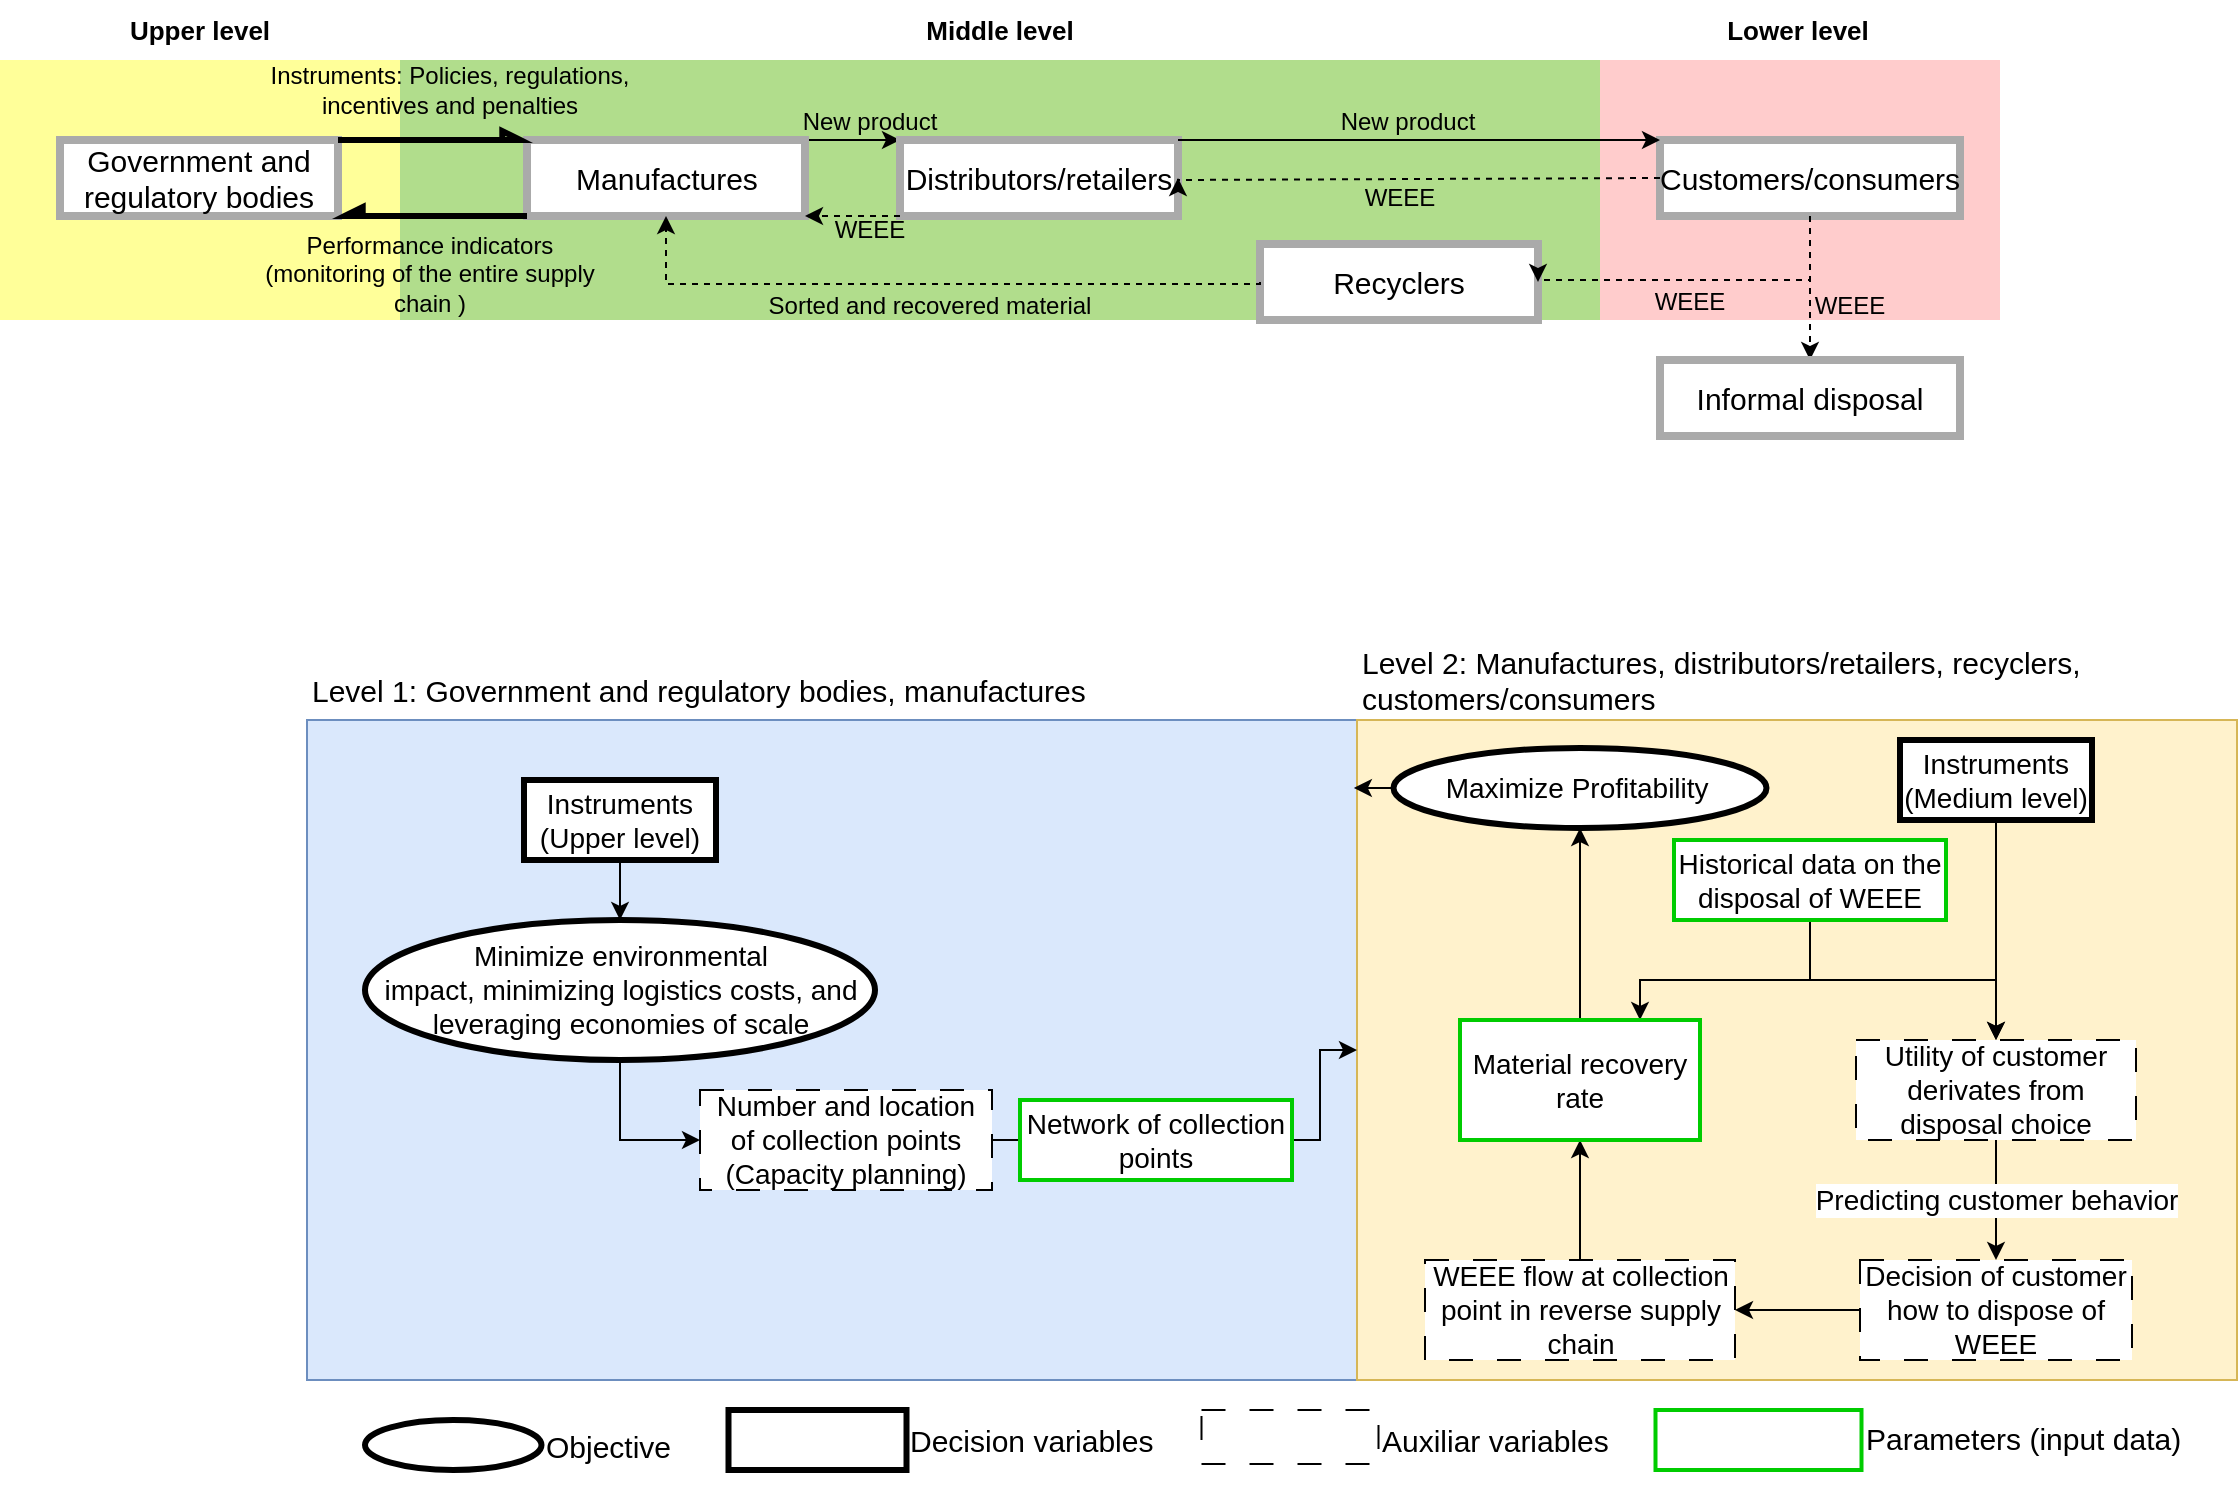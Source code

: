 <mxfile version="24.8.2">
  <diagram name="Seite-1" id="4qPFMpWYrZXkH0cgYJul">
    <mxGraphModel dx="1077" dy="618" grid="1" gridSize="10" guides="1" tooltips="1" connect="1" arrows="1" fold="1" page="1" pageScale="1" pageWidth="827" pageHeight="1169" math="0" shadow="0">
      <root>
        <mxCell id="0" />
        <mxCell id="1" parent="0" />
        <mxCell id="aP6iwZflRNog6oREVvGN-65" value="" style="rounded=0;whiteSpace=wrap;html=1;strokeColor=#6c8ebf;fillColor=#dae8fc;fontSize=14;" vertex="1" parent="1">
          <mxGeometry x="183.5" y="630" width="525" height="330" as="geometry" />
        </mxCell>
        <mxCell id="aP6iwZflRNog6oREVvGN-66" value="" style="rounded=0;whiteSpace=wrap;html=1;strokeColor=#d6b656;fillColor=#fff2cc;fontSize=14;" vertex="1" parent="1">
          <mxGeometry x="708.5" y="630" width="440" height="330" as="geometry" />
        </mxCell>
        <mxCell id="aP6iwZflRNog6oREVvGN-31" value="" style="rounded=0;whiteSpace=wrap;html=1;strokeColor=none;fillColor=#FFCCCC;" vertex="1" parent="1">
          <mxGeometry x="827" y="300" width="203" height="130" as="geometry" />
        </mxCell>
        <mxCell id="aP6iwZflRNog6oREVvGN-33" value="" style="rounded=0;whiteSpace=wrap;html=1;strokeColor=none;fillColor=#b1dd8c;" vertex="1" parent="1">
          <mxGeometry x="230" y="300" width="600" height="130" as="geometry" />
        </mxCell>
        <mxCell id="aP6iwZflRNog6oREVvGN-35" value="" style="rounded=0;whiteSpace=wrap;html=1;strokeColor=none;fillColor=#FFFF99;" vertex="1" parent="1">
          <mxGeometry x="30" y="300" width="200" height="130" as="geometry" />
        </mxCell>
        <mxCell id="aP6iwZflRNog6oREVvGN-1" value="Government and regulatory bodies" style="rounded=0;whiteSpace=wrap;html=1;fontSize=15;strokeColor=#aaaaaa;strokeWidth=4;" vertex="1" parent="1">
          <mxGeometry x="60" y="340" width="139" height="38" as="geometry" />
        </mxCell>
        <mxCell id="aP6iwZflRNog6oREVvGN-10" value="" style="edgeStyle=orthogonalEdgeStyle;rounded=0;orthogonalLoop=1;jettySize=auto;html=1;entryX=0;entryY=0;entryDx=0;entryDy=0;exitX=1;exitY=0;exitDx=0;exitDy=0;" edge="1" parent="1" source="aP6iwZflRNog6oREVvGN-2" target="aP6iwZflRNog6oREVvGN-3">
          <mxGeometry relative="1" as="geometry">
            <Array as="points">
              <mxPoint x="450" y="340" />
              <mxPoint x="450" y="340" />
            </Array>
          </mxGeometry>
        </mxCell>
        <mxCell id="aP6iwZflRNog6oREVvGN-2" value="Manufactures" style="rounded=0;whiteSpace=wrap;html=1;fontSize=15;strokeColor=#aaaaaa;strokeWidth=4;" vertex="1" parent="1">
          <mxGeometry x="293.5" y="340" width="139" height="38" as="geometry" />
        </mxCell>
        <mxCell id="aP6iwZflRNog6oREVvGN-3" value="Distributors/retailers" style="rounded=0;whiteSpace=wrap;html=1;fontSize=15;strokeColor=#aaaaaa;strokeWidth=4;" vertex="1" parent="1">
          <mxGeometry x="480" y="340" width="139" height="38" as="geometry" />
        </mxCell>
        <mxCell id="aP6iwZflRNog6oREVvGN-4" value="Recyclers" style="rounded=0;whiteSpace=wrap;html=1;fontSize=15;strokeColor=#AAAAAA;strokeWidth=4;" vertex="1" parent="1">
          <mxGeometry x="660" y="392" width="139" height="38" as="geometry" />
        </mxCell>
        <mxCell id="aP6iwZflRNog6oREVvGN-39" style="edgeStyle=orthogonalEdgeStyle;rounded=0;orthogonalLoop=1;jettySize=auto;html=1;dashed=1;" edge="1" parent="1" source="aP6iwZflRNog6oREVvGN-5" target="aP6iwZflRNog6oREVvGN-37">
          <mxGeometry relative="1" as="geometry" />
        </mxCell>
        <mxCell id="aP6iwZflRNog6oREVvGN-5" value="Customers/consumers" style="rounded=0;whiteSpace=wrap;html=1;fontSize=15;strokeColor=#AAAAAA;strokeWidth=4;" vertex="1" parent="1">
          <mxGeometry x="860" y="340" width="150" height="38" as="geometry" />
        </mxCell>
        <mxCell id="aP6iwZflRNog6oREVvGN-7" value="" style="edgeStyle=orthogonalEdgeStyle;rounded=0;orthogonalLoop=1;jettySize=auto;html=1;strokeWidth=3;endArrow=none;endFill=0;entryX=0;entryY=1;entryDx=0;entryDy=0;exitX=1;exitY=1;exitDx=0;exitDy=0;startArrow=async;startFill=1;" edge="1" parent="1" source="aP6iwZflRNog6oREVvGN-1" target="aP6iwZflRNog6oREVvGN-2">
          <mxGeometry relative="1" as="geometry">
            <mxPoint x="250" y="351" as="sourcePoint" />
            <mxPoint x="304.0" y="351" as="targetPoint" />
            <Array as="points">
              <mxPoint x="270" y="378" />
              <mxPoint x="270" y="378" />
            </Array>
          </mxGeometry>
        </mxCell>
        <mxCell id="aP6iwZflRNog6oREVvGN-8" value="" style="edgeStyle=orthogonalEdgeStyle;rounded=0;orthogonalLoop=1;jettySize=auto;html=1;strokeWidth=3;endArrow=async;endFill=0;entryX=0;entryY=0;entryDx=0;entryDy=0;exitX=1;exitY=0;exitDx=0;exitDy=0;" edge="1" parent="1" source="aP6iwZflRNog6oREVvGN-1" target="aP6iwZflRNog6oREVvGN-2">
          <mxGeometry relative="1" as="geometry">
            <mxPoint x="250" y="380" as="sourcePoint" />
            <mxPoint x="304" y="380" as="targetPoint" />
            <Array as="points">
              <mxPoint x="270" y="340" />
              <mxPoint x="270" y="340" />
            </Array>
          </mxGeometry>
        </mxCell>
        <mxCell id="aP6iwZflRNog6oREVvGN-13" value="" style="edgeStyle=orthogonalEdgeStyle;rounded=0;orthogonalLoop=1;jettySize=auto;html=1;entryX=1;entryY=1;entryDx=0;entryDy=0;dashed=1;exitX=0;exitY=1;exitDx=0;exitDy=0;" edge="1" parent="1" source="aP6iwZflRNog6oREVvGN-3" target="aP6iwZflRNog6oREVvGN-2">
          <mxGeometry relative="1" as="geometry">
            <mxPoint x="480" y="420" as="sourcePoint" />
            <mxPoint x="427.5" y="398" as="targetPoint" />
            <Array as="points">
              <mxPoint x="450" y="378" />
              <mxPoint x="450" y="378" />
            </Array>
          </mxGeometry>
        </mxCell>
        <mxCell id="aP6iwZflRNog6oREVvGN-17" value="" style="edgeStyle=orthogonalEdgeStyle;rounded=0;orthogonalLoop=1;jettySize=auto;html=1;entryX=1;entryY=0.5;entryDx=0;entryDy=0;dashed=1;exitX=0;exitY=0.5;exitDx=0;exitDy=0;" edge="1" parent="1" source="aP6iwZflRNog6oREVvGN-5" target="aP6iwZflRNog6oREVvGN-3">
          <mxGeometry relative="1" as="geometry">
            <mxPoint x="490" y="388" as="sourcePoint" />
            <mxPoint x="438" y="388" as="targetPoint" />
            <Array as="points">
              <mxPoint x="860" y="360" />
            </Array>
          </mxGeometry>
        </mxCell>
        <mxCell id="aP6iwZflRNog6oREVvGN-18" value="Instruments: Policies, regulations, incentives and penalties" style="text;html=1;align=center;verticalAlign=middle;whiteSpace=wrap;rounded=0;" vertex="1" parent="1">
          <mxGeometry x="160" y="300" width="190" height="30" as="geometry" />
        </mxCell>
        <mxCell id="aP6iwZflRNog6oREVvGN-19" value="New product" style="text;html=1;align=center;verticalAlign=middle;whiteSpace=wrap;rounded=0;" vertex="1" parent="1">
          <mxGeometry x="400" y="316" width="130" height="30" as="geometry" />
        </mxCell>
        <mxCell id="aP6iwZflRNog6oREVvGN-20" value="New product" style="text;html=1;align=center;verticalAlign=middle;whiteSpace=wrap;rounded=0;" vertex="1" parent="1">
          <mxGeometry x="669" y="316" width="130" height="30" as="geometry" />
        </mxCell>
        <mxCell id="aP6iwZflRNog6oREVvGN-21" value="WEEE" style="text;html=1;align=center;verticalAlign=middle;whiteSpace=wrap;rounded=0;" vertex="1" parent="1">
          <mxGeometry x="810" y="406" width="130" height="30" as="geometry" />
        </mxCell>
        <mxCell id="aP6iwZflRNog6oREVvGN-22" value="WEEE" style="text;html=1;align=center;verticalAlign=middle;whiteSpace=wrap;rounded=0;" vertex="1" parent="1">
          <mxGeometry x="400" y="370" width="130" height="30" as="geometry" />
        </mxCell>
        <mxCell id="aP6iwZflRNog6oREVvGN-24" value="" style="edgeStyle=orthogonalEdgeStyle;rounded=0;orthogonalLoop=1;jettySize=auto;html=1;entryX=0;entryY=0;entryDx=0;entryDy=0;exitX=1;exitY=0;exitDx=0;exitDy=0;" edge="1" parent="1" source="aP6iwZflRNog6oREVvGN-3" target="aP6iwZflRNog6oREVvGN-5">
          <mxGeometry relative="1" as="geometry">
            <mxPoint x="629" y="350" as="sourcePoint" />
            <mxPoint x="670" y="350" as="targetPoint" />
            <Array as="points">
              <mxPoint x="740" y="340" />
              <mxPoint x="740" y="340" />
            </Array>
          </mxGeometry>
        </mxCell>
        <mxCell id="aP6iwZflRNog6oREVvGN-25" value="" style="edgeStyle=orthogonalEdgeStyle;rounded=0;orthogonalLoop=1;jettySize=auto;html=1;entryX=1;entryY=0.5;entryDx=0;entryDy=0;dashed=1;exitX=0.5;exitY=1;exitDx=0;exitDy=0;" edge="1" parent="1" source="aP6iwZflRNog6oREVvGN-5" target="aP6iwZflRNog6oREVvGN-4">
          <mxGeometry relative="1" as="geometry">
            <mxPoint x="670" y="388" as="sourcePoint" />
            <mxPoint x="629" y="388" as="targetPoint" />
            <Array as="points">
              <mxPoint x="935" y="410" />
            </Array>
          </mxGeometry>
        </mxCell>
        <mxCell id="aP6iwZflRNog6oREVvGN-26" value="WEEE" style="text;html=1;align=center;verticalAlign=middle;whiteSpace=wrap;rounded=0;" vertex="1" parent="1">
          <mxGeometry x="664.5" y="354" width="130" height="30" as="geometry" />
        </mxCell>
        <mxCell id="aP6iwZflRNog6oREVvGN-27" value="" style="edgeStyle=orthogonalEdgeStyle;rounded=0;orthogonalLoop=1;jettySize=auto;html=1;dashed=1;exitX=0;exitY=0.5;exitDx=0;exitDy=0;entryX=0.5;entryY=1;entryDx=0;entryDy=0;" edge="1" parent="1" source="aP6iwZflRNog6oREVvGN-4" target="aP6iwZflRNog6oREVvGN-2">
          <mxGeometry relative="1" as="geometry">
            <mxPoint x="620" y="430" as="sourcePoint" />
            <mxPoint x="363" y="380" as="targetPoint" />
            <Array as="points">
              <mxPoint x="660" y="412" />
              <mxPoint x="363" y="412" />
            </Array>
          </mxGeometry>
        </mxCell>
        <mxCell id="aP6iwZflRNog6oREVvGN-28" value="&lt;p style=&quot;text-align: start;&quot;&gt;Sorted and recovered material&lt;/p&gt;" style="text;html=1;align=center;verticalAlign=middle;whiteSpace=wrap;rounded=0;" vertex="1" parent="1">
          <mxGeometry x="380" y="408" width="230" height="30" as="geometry" />
        </mxCell>
        <mxCell id="aP6iwZflRNog6oREVvGN-29" value="&lt;p style=&quot;&quot;&gt;Performance indicators (monitoring of the entire supply chain )&lt;/p&gt;" style="text;html=1;align=center;verticalAlign=middle;whiteSpace=wrap;rounded=0;" vertex="1" parent="1">
          <mxGeometry x="160" y="392" width="170" height="30" as="geometry" />
        </mxCell>
        <mxCell id="aP6iwZflRNog6oREVvGN-32" value="Lower level" style="text;html=1;align=center;verticalAlign=middle;whiteSpace=wrap;rounded=0;fontStyle=1;fontSize=13;" vertex="1" parent="1">
          <mxGeometry x="863.5" y="270" width="130" height="30" as="geometry" />
        </mxCell>
        <mxCell id="aP6iwZflRNog6oREVvGN-34" value="Middle level" style="text;html=1;align=center;verticalAlign=middle;whiteSpace=wrap;rounded=0;fontStyle=1;fontSize=13;" vertex="1" parent="1">
          <mxGeometry x="465" y="270" width="130" height="30" as="geometry" />
        </mxCell>
        <mxCell id="aP6iwZflRNog6oREVvGN-36" value="Upper level" style="text;html=1;align=center;verticalAlign=middle;whiteSpace=wrap;rounded=0;fontSize=13;fontStyle=1" vertex="1" parent="1">
          <mxGeometry x="65" y="270" width="130" height="30" as="geometry" />
        </mxCell>
        <mxCell id="aP6iwZflRNog6oREVvGN-37" value="Informal disposal" style="rounded=0;whiteSpace=wrap;html=1;fontSize=15;strokeColor=#AAAAAA;strokeWidth=4;" vertex="1" parent="1">
          <mxGeometry x="860" y="450" width="150" height="38" as="geometry" />
        </mxCell>
        <mxCell id="aP6iwZflRNog6oREVvGN-40" value="WEEE" style="text;html=1;align=center;verticalAlign=middle;whiteSpace=wrap;rounded=0;" vertex="1" parent="1">
          <mxGeometry x="890" y="408" width="130" height="30" as="geometry" />
        </mxCell>
        <mxCell id="aP6iwZflRNog6oREVvGN-45" value="" style="edgeStyle=orthogonalEdgeStyle;rounded=0;orthogonalLoop=1;jettySize=auto;html=1;fontSize=14;" edge="1" parent="1" source="aP6iwZflRNog6oREVvGN-41" target="aP6iwZflRNog6oREVvGN-42">
          <mxGeometry relative="1" as="geometry" />
        </mxCell>
        <mxCell id="aP6iwZflRNog6oREVvGN-41" value="Instruments&lt;div style=&quot;font-size: 14px;&quot;&gt;(Upper level)&lt;/div&gt;" style="rounded=0;whiteSpace=wrap;html=1;fontSize=14;strokeWidth=3;" vertex="1" parent="1">
          <mxGeometry x="292" y="660" width="96" height="40" as="geometry" />
        </mxCell>
        <mxCell id="aP6iwZflRNog6oREVvGN-46" value="" style="edgeStyle=orthogonalEdgeStyle;rounded=0;orthogonalLoop=1;jettySize=auto;html=1;entryX=0;entryY=0.5;entryDx=0;entryDy=0;fontSize=14;" edge="1" parent="1" source="aP6iwZflRNog6oREVvGN-42" target="aP6iwZflRNog6oREVvGN-43">
          <mxGeometry relative="1" as="geometry">
            <Array as="points">
              <mxPoint x="340" y="840" />
            </Array>
          </mxGeometry>
        </mxCell>
        <mxCell id="aP6iwZflRNog6oREVvGN-42" value="&lt;p style=&quot;font-size: 14px;&quot;&gt;Minimize environmental impact,&amp;nbsp;minimizing logistics costs, and leveraging economies of scale&lt;/p&gt;" style="ellipse;whiteSpace=wrap;html=1;align=center;fontSize=14;strokeWidth=3;" vertex="1" parent="1">
          <mxGeometry x="212.5" y="730" width="255" height="70" as="geometry" />
        </mxCell>
        <mxCell id="aP6iwZflRNog6oREVvGN-47" value="" style="edgeStyle=orthogonalEdgeStyle;rounded=0;orthogonalLoop=1;jettySize=auto;html=1;endArrow=none;endFill=0;exitX=1;exitY=0.5;exitDx=0;exitDy=0;fontSize=14;" edge="1" parent="1" source="aP6iwZflRNog6oREVvGN-43" target="aP6iwZflRNog6oREVvGN-44">
          <mxGeometry relative="1" as="geometry">
            <Array as="points">
              <mxPoint x="550" y="840" />
              <mxPoint x="550" y="840" />
            </Array>
          </mxGeometry>
        </mxCell>
        <mxCell id="aP6iwZflRNog6oREVvGN-43" value="Number and location of collection points (Capacity planning)" style="rounded=0;whiteSpace=wrap;html=1;dashed=1;dashPattern=12 12;fontSize=14;" vertex="1" parent="1">
          <mxGeometry x="380" y="815" width="146" height="50" as="geometry" />
        </mxCell>
        <mxCell id="aP6iwZflRNog6oREVvGN-71" value="" style="edgeStyle=orthogonalEdgeStyle;rounded=0;orthogonalLoop=1;jettySize=auto;html=1;entryX=0;entryY=0.5;entryDx=0;entryDy=0;fontSize=14;" edge="1" parent="1" source="aP6iwZflRNog6oREVvGN-44" target="aP6iwZflRNog6oREVvGN-66">
          <mxGeometry relative="1" as="geometry">
            <Array as="points">
              <mxPoint x="618" y="840" />
              <mxPoint x="690" y="840" />
              <mxPoint x="690" y="795" />
            </Array>
          </mxGeometry>
        </mxCell>
        <mxCell id="aP6iwZflRNog6oREVvGN-44" value="Network of collection points" style="rounded=0;whiteSpace=wrap;html=1;strokeColor=#00CC00;strokeWidth=2;fontSize=14;" vertex="1" parent="1">
          <mxGeometry x="540" y="820" width="136" height="40" as="geometry" />
        </mxCell>
        <mxCell id="aP6iwZflRNog6oREVvGN-50" value="" style="edgeStyle=orthogonalEdgeStyle;rounded=0;orthogonalLoop=1;jettySize=auto;html=1;entryX=0.5;entryY=0;entryDx=0;entryDy=0;fontSize=14;" edge="1" parent="1" source="aP6iwZflRNog6oREVvGN-48" target="aP6iwZflRNog6oREVvGN-51">
          <mxGeometry relative="1" as="geometry">
            <mxPoint x="778" y="670" as="targetPoint" />
          </mxGeometry>
        </mxCell>
        <mxCell id="aP6iwZflRNog6oREVvGN-48" value="Instruments&lt;div style=&quot;font-size: 14px;&quot;&gt;(Medium level)&lt;/div&gt;" style="rounded=0;whiteSpace=wrap;html=1;fontSize=14;strokeWidth=3;" vertex="1" parent="1">
          <mxGeometry x="980" y="640" width="96" height="40" as="geometry" />
        </mxCell>
        <mxCell id="aP6iwZflRNog6oREVvGN-72" value="" style="edgeStyle=orthogonalEdgeStyle;rounded=0;orthogonalLoop=1;jettySize=auto;html=1;entryX=0.997;entryY=0.103;entryDx=0;entryDy=0;entryPerimeter=0;exitX=0;exitY=0.5;exitDx=0;exitDy=0;fontSize=14;" edge="1" parent="1" source="aP6iwZflRNog6oREVvGN-49" target="aP6iwZflRNog6oREVvGN-65">
          <mxGeometry relative="1" as="geometry">
            <Array as="points">
              <mxPoint x="754" y="664" />
            </Array>
          </mxGeometry>
        </mxCell>
        <mxCell id="aP6iwZflRNog6oREVvGN-49" value="&lt;p style=&quot;font-size: 14px;&quot;&gt;Maximize Profitability&amp;nbsp;&lt;/p&gt;" style="ellipse;whiteSpace=wrap;html=1;align=center;fontSize=14;strokeWidth=3;" vertex="1" parent="1">
          <mxGeometry x="726.75" y="644" width="186.5" height="40" as="geometry" />
        </mxCell>
        <mxCell id="aP6iwZflRNog6oREVvGN-58" value="Predicting customer behavior" style="edgeStyle=orthogonalEdgeStyle;rounded=0;orthogonalLoop=1;jettySize=auto;html=1;fontSize=14;" edge="1" parent="1" source="aP6iwZflRNog6oREVvGN-51" target="aP6iwZflRNog6oREVvGN-56">
          <mxGeometry relative="1" as="geometry">
            <Array as="points">
              <mxPoint x="1028" y="870" />
              <mxPoint x="1028" y="870" />
            </Array>
          </mxGeometry>
        </mxCell>
        <mxCell id="aP6iwZflRNog6oREVvGN-51" value="Utility of customer derivates from disposal choice" style="rounded=0;whiteSpace=wrap;html=1;strokeWidth=1;strokeColor=#000000;fontSize=14;dashed=1;dashPattern=12 12;" vertex="1" parent="1">
          <mxGeometry x="958" y="790" width="140" height="50" as="geometry" />
        </mxCell>
        <mxCell id="aP6iwZflRNog6oREVvGN-63" value="" style="edgeStyle=orthogonalEdgeStyle;rounded=0;orthogonalLoop=1;jettySize=auto;html=1;fontSize=14;" edge="1" parent="1" source="aP6iwZflRNog6oREVvGN-52" target="aP6iwZflRNog6oREVvGN-51">
          <mxGeometry relative="1" as="geometry" />
        </mxCell>
        <mxCell id="aP6iwZflRNog6oREVvGN-64" style="edgeStyle=orthogonalEdgeStyle;rounded=0;orthogonalLoop=1;jettySize=auto;html=1;entryX=0.75;entryY=0;entryDx=0;entryDy=0;fontSize=14;" edge="1" parent="1" source="aP6iwZflRNog6oREVvGN-52" target="aP6iwZflRNog6oREVvGN-60">
          <mxGeometry relative="1" as="geometry">
            <Array as="points">
              <mxPoint x="935" y="760" />
              <mxPoint x="850" y="760" />
            </Array>
          </mxGeometry>
        </mxCell>
        <mxCell id="aP6iwZflRNog6oREVvGN-52" value="&lt;p style=&quot;font-size: 14px;&quot;&gt;Historical data on the disposal of WEEE&lt;/p&gt;" style="rounded=0;whiteSpace=wrap;html=1;strokeColor=#00CC00;strokeWidth=2;align=center;fontSize=14;" vertex="1" parent="1">
          <mxGeometry x="867" y="690" width="136" height="40" as="geometry" />
        </mxCell>
        <mxCell id="aP6iwZflRNog6oREVvGN-59" value="" style="edgeStyle=orthogonalEdgeStyle;rounded=0;orthogonalLoop=1;jettySize=auto;html=1;fontSize=14;" edge="1" parent="1" source="aP6iwZflRNog6oREVvGN-56" target="aP6iwZflRNog6oREVvGN-57">
          <mxGeometry relative="1" as="geometry" />
        </mxCell>
        <mxCell id="aP6iwZflRNog6oREVvGN-56" value="Decision of customer how to dispose of WEEE" style="rounded=0;whiteSpace=wrap;html=1;dashed=1;dashPattern=12 12;fontSize=14;" vertex="1" parent="1">
          <mxGeometry x="960" y="900" width="136" height="50" as="geometry" />
        </mxCell>
        <mxCell id="aP6iwZflRNog6oREVvGN-62" value="" style="edgeStyle=orthogonalEdgeStyle;rounded=0;orthogonalLoop=1;jettySize=auto;html=1;fontSize=14;" edge="1" parent="1" source="aP6iwZflRNog6oREVvGN-57" target="aP6iwZflRNog6oREVvGN-60">
          <mxGeometry relative="1" as="geometry" />
        </mxCell>
        <mxCell id="aP6iwZflRNog6oREVvGN-57" value="WEEE flow at collection point in reverse supply chain" style="rounded=0;whiteSpace=wrap;html=1;dashed=1;dashPattern=12 12;fontSize=14;" vertex="1" parent="1">
          <mxGeometry x="742.5" y="900" width="155" height="50" as="geometry" />
        </mxCell>
        <mxCell id="aP6iwZflRNog6oREVvGN-61" value="" style="edgeStyle=orthogonalEdgeStyle;rounded=0;orthogonalLoop=1;jettySize=auto;html=1;fontSize=14;" edge="1" parent="1" source="aP6iwZflRNog6oREVvGN-60" target="aP6iwZflRNog6oREVvGN-49">
          <mxGeometry relative="1" as="geometry" />
        </mxCell>
        <mxCell id="aP6iwZflRNog6oREVvGN-60" value="Material recovery rate" style="whiteSpace=wrap;html=1;strokeColor=#00CC00;rounded=0;strokeWidth=2;fontSize=14;" vertex="1" parent="1">
          <mxGeometry x="760" y="780" width="120" height="60" as="geometry" />
        </mxCell>
        <mxCell id="aP6iwZflRNog6oREVvGN-67" value="Level 1: Government and regulatory bodies, manufactures" style="text;html=1;align=left;verticalAlign=middle;whiteSpace=wrap;rounded=0;fontStyle=0;fontSize=15;" vertex="1" parent="1">
          <mxGeometry x="183.5" y="600" width="515" height="30" as="geometry" />
        </mxCell>
        <mxCell id="aP6iwZflRNog6oREVvGN-68" value="Level 2: Manufactures, distributors/retailers, recyclers, customers/consumers" style="text;html=1;align=left;verticalAlign=middle;whiteSpace=wrap;rounded=0;fontStyle=0;fontSize=15;" vertex="1" parent="1">
          <mxGeometry x="709.25" y="585" width="410.75" height="50" as="geometry" />
        </mxCell>
        <mxCell id="aP6iwZflRNog6oREVvGN-73" value="" style="rounded=0;whiteSpace=wrap;html=1;strokeColor=#00CC00;strokeWidth=2;fontSize=14;" vertex="1" parent="1">
          <mxGeometry x="857.75" y="975" width="103" height="30" as="geometry" />
        </mxCell>
        <mxCell id="aP6iwZflRNog6oREVvGN-75" value="Parameters (input data)" style="text;html=1;align=left;verticalAlign=middle;whiteSpace=wrap;rounded=0;fontStyle=0;fontSize=15;" vertex="1" parent="1">
          <mxGeometry x="961.25" y="973.5" width="175" height="30" as="geometry" />
        </mxCell>
        <mxCell id="aP6iwZflRNog6oREVvGN-77" value="" style="rounded=0;whiteSpace=wrap;html=1;dashed=1;dashPattern=12 12;fontSize=14;" vertex="1" parent="1">
          <mxGeometry x="630.75" y="975" width="88.5" height="27" as="geometry" />
        </mxCell>
        <mxCell id="aP6iwZflRNog6oREVvGN-78" value="Auxiliar variables" style="text;html=1;align=left;verticalAlign=middle;whiteSpace=wrap;rounded=0;fontStyle=0;fontSize=15;" vertex="1" parent="1">
          <mxGeometry x="719.25" y="975" width="175" height="30" as="geometry" />
        </mxCell>
        <mxCell id="aP6iwZflRNog6oREVvGN-79" value="&lt;p style=&quot;font-size: 14px;&quot;&gt;&lt;br&gt;&lt;/p&gt;" style="ellipse;whiteSpace=wrap;html=1;align=center;fontSize=14;strokeWidth=3;" vertex="1" parent="1">
          <mxGeometry x="212.5" y="980" width="88.25" height="25" as="geometry" />
        </mxCell>
        <mxCell id="aP6iwZflRNog6oREVvGN-80" value="Objective" style="text;html=1;align=left;verticalAlign=middle;whiteSpace=wrap;rounded=0;fontStyle=0;fontSize=15;" vertex="1" parent="1">
          <mxGeometry x="300.75" y="977.5" width="100" height="30" as="geometry" />
        </mxCell>
        <mxCell id="aP6iwZflRNog6oREVvGN-81" value="" style="rounded=0;whiteSpace=wrap;html=1;fontSize=14;strokeWidth=3;" vertex="1" parent="1">
          <mxGeometry x="394.25" y="975" width="89" height="30" as="geometry" />
        </mxCell>
        <mxCell id="aP6iwZflRNog6oREVvGN-82" value="Decision variables" style="text;html=1;align=left;verticalAlign=middle;whiteSpace=wrap;rounded=0;fontStyle=0;fontSize=15;" vertex="1" parent="1">
          <mxGeometry x="483.25" y="975" width="147.5" height="30" as="geometry" />
        </mxCell>
      </root>
    </mxGraphModel>
  </diagram>
</mxfile>
